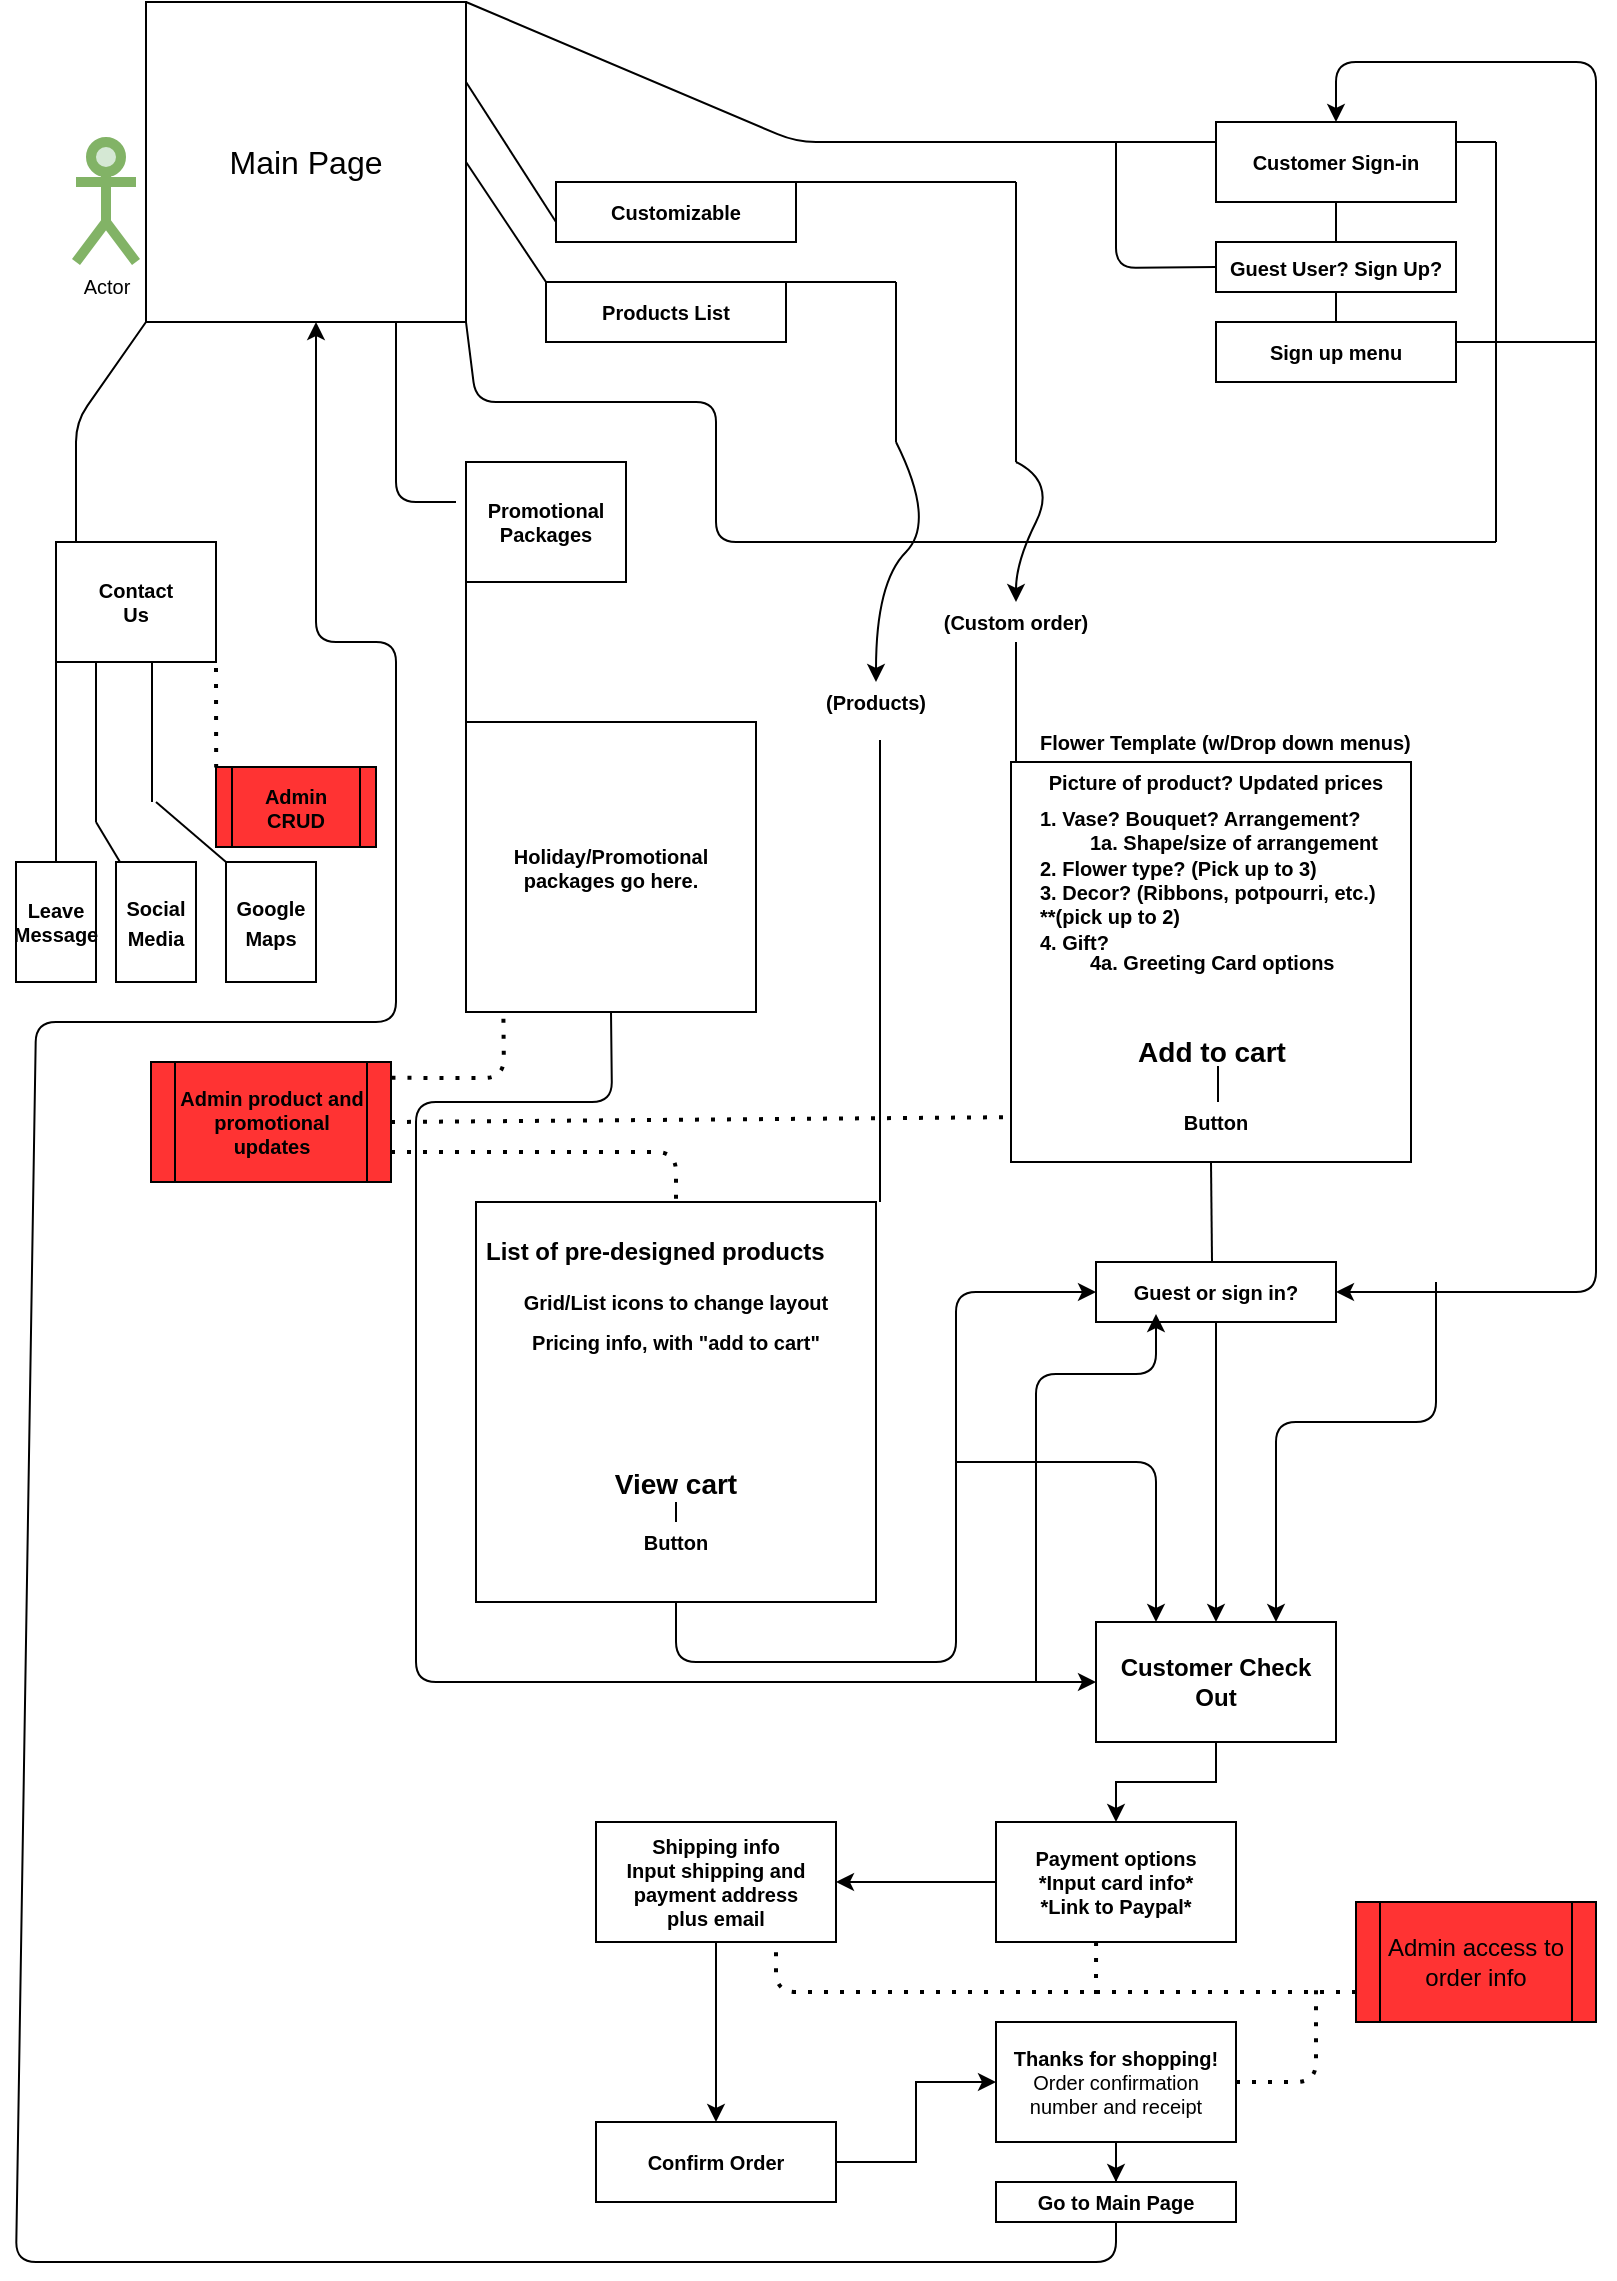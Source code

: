 <mxfile version="13.7.1" type="github">
  <diagram id="3oB5cvlRKmP5zWLQjfKB" name="Page-1">
    <mxGraphModel dx="1488" dy="1874" grid="1" gridSize="10" guides="1" tooltips="1" connect="1" arrows="1" fold="1" page="1" pageScale="1" pageWidth="850" pageHeight="1100" math="0" shadow="0">
      <root>
        <mxCell id="0" />
        <mxCell id="1" parent="0" />
        <mxCell id="XfZwX8Am_cvjFdUcVAED-1" value="&lt;br&gt;&lt;br&gt;&lt;br&gt;&lt;br&gt;&lt;br&gt;&lt;br&gt;&lt;br&gt;" style="whiteSpace=wrap;html=1;aspect=fixed;" parent="1" vertex="1">
          <mxGeometry x="75" y="-70" width="160" height="160" as="geometry" />
        </mxCell>
        <mxCell id="XfZwX8Am_cvjFdUcVAED-4" value="&lt;font size=&quot;1&quot;&gt;&lt;span style=&quot;font-size: 16px&quot;&gt;Main Page&lt;/span&gt;&lt;/font&gt;" style="text;html=1;strokeColor=none;fillColor=none;align=center;verticalAlign=middle;whiteSpace=wrap;rounded=0;fontFamily=Helvetica;fontSize=8;" parent="1" vertex="1">
          <mxGeometry x="100" y="-30" width="110" height="80" as="geometry" />
        </mxCell>
        <mxCell id="XfZwX8Am_cvjFdUcVAED-5" value="" style="endArrow=none;html=1;fontFamily=Helvetica;fontSize=8;entryX=1;entryY=0.25;entryDx=0;entryDy=0;" parent="1" target="XfZwX8Am_cvjFdUcVAED-1" edge="1">
          <mxGeometry width="50" height="50" relative="1" as="geometry">
            <mxPoint x="280" y="40" as="sourcePoint" />
            <mxPoint x="450" y="220" as="targetPoint" />
          </mxGeometry>
        </mxCell>
        <mxCell id="XfZwX8Am_cvjFdUcVAED-6" value="&lt;font size=&quot;1&quot;&gt;&lt;b&gt;Customizable&lt;br&gt;&lt;/b&gt;&lt;/font&gt;" style="rounded=0;whiteSpace=wrap;html=1;fontFamily=Helvetica;fontSize=8;" parent="1" vertex="1">
          <mxGeometry x="280" y="20" width="120" height="30" as="geometry" />
        </mxCell>
        <mxCell id="XfZwX8Am_cvjFdUcVAED-8" value="" style="endArrow=none;html=1;fontFamily=Helvetica;fontSize=8;exitX=1;exitY=0.5;exitDx=0;exitDy=0;entryX=0;entryY=0;entryDx=0;entryDy=0;" parent="1" source="XfZwX8Am_cvjFdUcVAED-1" target="XfZwX8Am_cvjFdUcVAED-9" edge="1">
          <mxGeometry width="50" height="50" relative="1" as="geometry">
            <mxPoint x="400" y="260" as="sourcePoint" />
            <mxPoint x="270" y="80" as="targetPoint" />
            <Array as="points" />
          </mxGeometry>
        </mxCell>
        <mxCell id="XfZwX8Am_cvjFdUcVAED-9" value="&lt;font size=&quot;1&quot;&gt;&lt;b&gt;Products List&lt;br&gt;&lt;/b&gt;&lt;/font&gt;" style="rounded=0;whiteSpace=wrap;html=1;" parent="1" vertex="1">
          <mxGeometry x="275" y="70" width="120" height="30" as="geometry" />
        </mxCell>
        <mxCell id="XfZwX8Am_cvjFdUcVAED-12" value="Actor" style="shape=umlActor;verticalLabelPosition=bottom;verticalAlign=top;html=1;outlineConnect=0;fontFamily=Helvetica;fontSize=10;fillColor=#d5e8d4;strokeColor=#82b366;strokeWidth=5;" parent="1" vertex="1">
          <mxGeometry x="40" width="30" height="60" as="geometry" />
        </mxCell>
        <mxCell id="XfZwX8Am_cvjFdUcVAED-13" value="" style="endArrow=none;html=1;fontFamily=Helvetica;fontSize=10;exitX=0;exitY=1;exitDx=0;exitDy=0;" parent="1" source="XfZwX8Am_cvjFdUcVAED-1" edge="1">
          <mxGeometry width="50" height="50" relative="1" as="geometry">
            <mxPoint x="400" y="250" as="sourcePoint" />
            <mxPoint x="40" y="200" as="targetPoint" />
            <Array as="points">
              <mxPoint x="40" y="140" />
            </Array>
          </mxGeometry>
        </mxCell>
        <mxCell id="XfZwX8Am_cvjFdUcVAED-16" value="" style="rounded=0;whiteSpace=wrap;html=1;strokeWidth=1;fontFamily=Helvetica;fontSize=10;" parent="1" vertex="1">
          <mxGeometry x="30" y="200" width="80" height="60" as="geometry" />
        </mxCell>
        <mxCell id="XfZwX8Am_cvjFdUcVAED-17" value="&lt;b&gt;Contact Us&lt;br&gt;&lt;/b&gt;" style="text;html=1;strokeColor=none;fillColor=none;align=center;verticalAlign=middle;whiteSpace=wrap;rounded=0;fontFamily=Helvetica;fontSize=10;" parent="1" vertex="1">
          <mxGeometry x="50" y="220" width="40" height="20" as="geometry" />
        </mxCell>
        <mxCell id="XfZwX8Am_cvjFdUcVAED-19" value="&lt;b&gt;Promotional&lt;br&gt;Packages&lt;br&gt;&lt;/b&gt;" style="rounded=0;whiteSpace=wrap;html=1;strokeWidth=1;fontFamily=Helvetica;fontSize=10;" parent="1" vertex="1">
          <mxGeometry x="235" y="160" width="80" height="60" as="geometry" />
        </mxCell>
        <mxCell id="XfZwX8Am_cvjFdUcVAED-20" value="" style="endArrow=none;html=1;fontFamily=Helvetica;fontSize=10;entryX=0;entryY=1;entryDx=0;entryDy=0;" parent="1" target="XfZwX8Am_cvjFdUcVAED-16" edge="1">
          <mxGeometry width="50" height="50" relative="1" as="geometry">
            <mxPoint x="30" y="360" as="sourcePoint" />
            <mxPoint x="440" y="240" as="targetPoint" />
          </mxGeometry>
        </mxCell>
        <mxCell id="XfZwX8Am_cvjFdUcVAED-22" value="&lt;b&gt;Leave Message&lt;/b&gt;" style="rounded=0;whiteSpace=wrap;html=1;strokeWidth=1;fontFamily=Helvetica;fontSize=10;direction=south;" parent="1" vertex="1">
          <mxGeometry x="10" y="360" width="40" height="60" as="geometry" />
        </mxCell>
        <mxCell id="XfZwX8Am_cvjFdUcVAED-23" value="" style="endArrow=none;html=1;fontFamily=Helvetica;fontSize=10;entryX=1;entryY=0;entryDx=0;entryDy=0;exitX=0;exitY=0.25;exitDx=0;exitDy=0;" parent="1" source="XfZwX8Am_cvjFdUcVAED-24" target="XfZwX8Am_cvjFdUcVAED-1" edge="1">
          <mxGeometry width="50" height="50" relative="1" as="geometry">
            <mxPoint x="610" y="20" as="sourcePoint" />
            <mxPoint x="440" y="230" as="targetPoint" />
            <Array as="points">
              <mxPoint x="400" />
            </Array>
          </mxGeometry>
        </mxCell>
        <mxCell id="XfZwX8Am_cvjFdUcVAED-24" value="&lt;b&gt;Customer Sign-in&lt;/b&gt;" style="rounded=0;whiteSpace=wrap;html=1;strokeWidth=1;fontFamily=Helvetica;fontSize=10;" parent="1" vertex="1">
          <mxGeometry x="610" y="-10" width="120" height="40" as="geometry" />
        </mxCell>
        <mxCell id="XfZwX8Am_cvjFdUcVAED-25" value="" style="endArrow=none;html=1;fontFamily=Helvetica;fontSize=10;exitX=0.25;exitY=1;exitDx=0;exitDy=0;" parent="1" source="XfZwX8Am_cvjFdUcVAED-16" edge="1">
          <mxGeometry width="50" height="50" relative="1" as="geometry">
            <mxPoint x="390" y="280" as="sourcePoint" />
            <mxPoint x="50" y="340" as="targetPoint" />
          </mxGeometry>
        </mxCell>
        <mxCell id="XfZwX8Am_cvjFdUcVAED-26" value="" style="endArrow=none;html=1;fontFamily=Helvetica;fontSize=10;" parent="1" target="XfZwX8Am_cvjFdUcVAED-27" edge="1">
          <mxGeometry width="50" height="50" relative="1" as="geometry">
            <mxPoint x="50" y="340" as="sourcePoint" />
            <mxPoint x="80" y="340" as="targetPoint" />
          </mxGeometry>
        </mxCell>
        <mxCell id="XfZwX8Am_cvjFdUcVAED-27" value="&lt;font size=&quot;1&quot;&gt;&lt;b&gt;Social Media&lt;/b&gt;&lt;/font&gt;" style="rounded=0;whiteSpace=wrap;html=1;" parent="1" vertex="1">
          <mxGeometry x="60" y="360" width="40" height="60" as="geometry" />
        </mxCell>
        <mxCell id="XfZwX8Am_cvjFdUcVAED-28" value="" style="endArrow=none;dashed=1;html=1;dashPattern=1 3;strokeWidth=2;fontFamily=Helvetica;fontSize=10;exitX=1;exitY=1;exitDx=0;exitDy=0;entryX=0.001;entryY=-0.068;entryDx=0;entryDy=0;entryPerimeter=0;" parent="1" edge="1">
          <mxGeometry width="50" height="50" relative="1" as="geometry">
            <mxPoint x="110" y="263" as="sourcePoint" />
            <mxPoint x="110.08" y="312.78" as="targetPoint" />
          </mxGeometry>
        </mxCell>
        <mxCell id="XfZwX8Am_cvjFdUcVAED-34" value="" style="endArrow=none;html=1;fontFamily=Helvetica;fontSize=10;" parent="1" edge="1">
          <mxGeometry width="50" height="50" relative="1" as="geometry">
            <mxPoint x="78" y="260" as="sourcePoint" />
            <mxPoint x="78" y="330" as="targetPoint" />
          </mxGeometry>
        </mxCell>
        <mxCell id="XfZwX8Am_cvjFdUcVAED-35" value="" style="endArrow=none;html=1;fontFamily=Helvetica;fontSize=10;entryX=0;entryY=0;entryDx=0;entryDy=0;" parent="1" target="XfZwX8Am_cvjFdUcVAED-36" edge="1">
          <mxGeometry width="50" height="50" relative="1" as="geometry">
            <mxPoint x="80" y="330" as="sourcePoint" />
            <mxPoint x="110" y="360" as="targetPoint" />
          </mxGeometry>
        </mxCell>
        <mxCell id="XfZwX8Am_cvjFdUcVAED-36" value="&lt;font size=&quot;1&quot;&gt;&lt;b&gt;Google&lt;br&gt;Maps&lt;br&gt;&lt;/b&gt;&lt;/font&gt;" style="rounded=0;whiteSpace=wrap;html=1;" parent="1" vertex="1">
          <mxGeometry x="115" y="360" width="45" height="60" as="geometry" />
        </mxCell>
        <mxCell id="XfZwX8Am_cvjFdUcVAED-37" value="" style="endArrow=none;html=1;fontFamily=Helvetica;fontSize=10;exitX=0;exitY=1;exitDx=0;exitDy=0;" parent="1" source="XfZwX8Am_cvjFdUcVAED-19" edge="1">
          <mxGeometry width="50" height="50" relative="1" as="geometry">
            <mxPoint x="380" y="200" as="sourcePoint" />
            <mxPoint x="235" y="290" as="targetPoint" />
          </mxGeometry>
        </mxCell>
        <mxCell id="XfZwX8Am_cvjFdUcVAED-38" value="&lt;b&gt;Guest User? Sign Up?&lt;/b&gt;" style="rounded=0;whiteSpace=wrap;html=1;strokeWidth=1;fontFamily=Helvetica;fontSize=10;align=center;" parent="1" vertex="1">
          <mxGeometry x="610" y="50" width="120" height="25" as="geometry" />
        </mxCell>
        <mxCell id="XfZwX8Am_cvjFdUcVAED-39" value="" style="endArrow=none;html=1;fontFamily=Helvetica;fontSize=10;exitX=0;exitY=0.5;exitDx=0;exitDy=0;" parent="1" source="XfZwX8Am_cvjFdUcVAED-38" edge="1">
          <mxGeometry width="50" height="50" relative="1" as="geometry">
            <mxPoint x="600" y="70" as="sourcePoint" />
            <mxPoint x="560" as="targetPoint" />
            <Array as="points">
              <mxPoint x="560" y="63" />
            </Array>
          </mxGeometry>
        </mxCell>
        <mxCell id="XfZwX8Am_cvjFdUcVAED-41" value="" style="endArrow=none;html=1;fontFamily=Helvetica;fontSize=10;entryX=1;entryY=0.25;entryDx=0;entryDy=0;" parent="1" target="XfZwX8Am_cvjFdUcVAED-24" edge="1">
          <mxGeometry width="50" height="50" relative="1" as="geometry">
            <mxPoint x="750" as="sourcePoint" />
            <mxPoint x="430" y="140" as="targetPoint" />
          </mxGeometry>
        </mxCell>
        <mxCell id="XfZwX8Am_cvjFdUcVAED-42" value="" style="endArrow=none;html=1;fontFamily=Helvetica;fontSize=10;" parent="1" edge="1">
          <mxGeometry width="50" height="50" relative="1" as="geometry">
            <mxPoint x="750" y="200" as="sourcePoint" />
            <mxPoint x="750" as="targetPoint" />
          </mxGeometry>
        </mxCell>
        <mxCell id="XfZwX8Am_cvjFdUcVAED-43" value="" style="endArrow=none;html=1;fontFamily=Helvetica;fontSize=10;entryX=1;entryY=0;entryDx=0;entryDy=0;" parent="1" target="XfZwX8Am_cvjFdUcVAED-6" edge="1">
          <mxGeometry width="50" height="50" relative="1" as="geometry">
            <mxPoint x="510" y="20" as="sourcePoint" />
            <mxPoint x="430" y="140" as="targetPoint" />
          </mxGeometry>
        </mxCell>
        <mxCell id="XfZwX8Am_cvjFdUcVAED-44" value="" style="endArrow=none;html=1;fontFamily=Helvetica;fontSize=10;" parent="1" edge="1">
          <mxGeometry width="50" height="50" relative="1" as="geometry">
            <mxPoint x="510" y="140" as="sourcePoint" />
            <mxPoint x="510" y="20" as="targetPoint" />
          </mxGeometry>
        </mxCell>
        <mxCell id="XfZwX8Am_cvjFdUcVAED-46" value="" style="endArrow=none;html=1;fontFamily=Helvetica;fontSize=10;entryX=1;entryY=0;entryDx=0;entryDy=0;" parent="1" target="XfZwX8Am_cvjFdUcVAED-9" edge="1">
          <mxGeometry width="50" height="50" relative="1" as="geometry">
            <mxPoint x="450" y="70" as="sourcePoint" />
            <mxPoint x="430" y="140" as="targetPoint" />
          </mxGeometry>
        </mxCell>
        <mxCell id="XfZwX8Am_cvjFdUcVAED-47" value="" style="endArrow=none;html=1;fontFamily=Helvetica;fontSize=10;" parent="1" edge="1">
          <mxGeometry width="50" height="50" relative="1" as="geometry">
            <mxPoint x="450" y="150" as="sourcePoint" />
            <mxPoint x="450" y="70" as="targetPoint" />
          </mxGeometry>
        </mxCell>
        <mxCell id="XfZwX8Am_cvjFdUcVAED-48" value="" style="endArrow=none;html=1;fontFamily=Helvetica;fontSize=10;exitX=1;exitY=1;exitDx=0;exitDy=0;" parent="1" edge="1" source="XfZwX8Am_cvjFdUcVAED-1">
          <mxGeometry width="50" height="50" relative="1" as="geometry">
            <mxPoint x="340" y="180" as="sourcePoint" />
            <mxPoint x="750" y="200" as="targetPoint" />
            <Array as="points">
              <mxPoint x="240" y="130" />
              <mxPoint x="360" y="130" />
              <mxPoint x="360" y="200" />
            </Array>
          </mxGeometry>
        </mxCell>
        <mxCell id="XfZwX8Am_cvjFdUcVAED-55" value="" style="endArrow=none;html=1;fontFamily=Helvetica;fontSize=10;" parent="1" edge="1">
          <mxGeometry width="50" height="50" relative="1" as="geometry">
            <mxPoint x="510" y="160" as="sourcePoint" />
            <mxPoint x="510" y="140" as="targetPoint" />
          </mxGeometry>
        </mxCell>
        <mxCell id="XfZwX8Am_cvjFdUcVAED-59" value="&lt;font size=&quot;1&quot;&gt;&lt;b&gt;(Custom order)&lt;/b&gt;&lt;/font&gt;" style="text;html=1;strokeColor=none;fillColor=none;align=center;verticalAlign=middle;whiteSpace=wrap;rounded=0;" parent="1" vertex="1">
          <mxGeometry x="440" y="230" width="140" height="20" as="geometry" />
        </mxCell>
        <mxCell id="XfZwX8Am_cvjFdUcVAED-60" value="" style="endArrow=none;html=1;fontFamily=Helvetica;fontSize=10;entryX=0.5;entryY=1;entryDx=0;entryDy=0;" parent="1" target="XfZwX8Am_cvjFdUcVAED-59" edge="1">
          <mxGeometry width="50" height="50" relative="1" as="geometry">
            <mxPoint x="510" y="320" as="sourcePoint" />
            <mxPoint x="430" y="200" as="targetPoint" />
          </mxGeometry>
        </mxCell>
        <mxCell id="XfZwX8Am_cvjFdUcVAED-61" value="" style="curved=1;endArrow=classic;html=1;fontFamily=Helvetica;fontSize=10;entryX=0.5;entryY=0;entryDx=0;entryDy=0;" parent="1" target="XfZwX8Am_cvjFdUcVAED-59" edge="1">
          <mxGeometry width="50" height="50" relative="1" as="geometry">
            <mxPoint x="510" y="160" as="sourcePoint" />
            <mxPoint x="430" y="200" as="targetPoint" />
            <Array as="points">
              <mxPoint x="530" y="170" />
              <mxPoint x="510" y="210" />
            </Array>
          </mxGeometry>
        </mxCell>
        <mxCell id="XfZwX8Am_cvjFdUcVAED-62" value="&lt;b&gt;Holiday/Promotional packages go here.&lt;/b&gt;" style="whiteSpace=wrap;html=1;aspect=fixed;strokeWidth=1;fontFamily=Helvetica;fontSize=10;align=center;" parent="1" vertex="1">
          <mxGeometry x="235" y="290" width="145" height="145" as="geometry" />
        </mxCell>
        <mxCell id="XfZwX8Am_cvjFdUcVAED-64" value="" style="whiteSpace=wrap;html=1;aspect=fixed;strokeWidth=1;fontFamily=Helvetica;fontSize=10;align=left;direction=north;" parent="1" vertex="1">
          <mxGeometry x="507.5" y="310" width="200" height="200" as="geometry" />
        </mxCell>
        <mxCell id="XfZwX8Am_cvjFdUcVAED-66" value="&lt;b&gt;Flower Template (w/Drop down menus)&lt;/b&gt;" style="text;html=1;strokeColor=none;fillColor=none;align=left;verticalAlign=middle;whiteSpace=wrap;rounded=0;fontFamily=Helvetica;fontSize=10;" parent="1" vertex="1">
          <mxGeometry x="520" y="290" width="190" height="20" as="geometry" />
        </mxCell>
        <mxCell id="XfZwX8Am_cvjFdUcVAED-69" value="&lt;b&gt;1. Vase? Bouquet? Arrangement?&lt;/b&gt;" style="text;html=1;strokeColor=none;fillColor=none;align=left;verticalAlign=middle;whiteSpace=wrap;rounded=0;fontFamily=Helvetica;fontSize=10;" parent="1" vertex="1">
          <mxGeometry x="520" y="322.5" width="170" height="30" as="geometry" />
        </mxCell>
        <mxCell id="XfZwX8Am_cvjFdUcVAED-70" value="&lt;b&gt;2. Flower type? (Pick up to 3)&lt;/b&gt;" style="text;html=1;strokeColor=none;fillColor=none;align=left;verticalAlign=middle;whiteSpace=wrap;rounded=0;fontFamily=Helvetica;fontSize=10;" parent="1" vertex="1">
          <mxGeometry x="520" y="352.5" width="170" height="20" as="geometry" />
        </mxCell>
        <mxCell id="XfZwX8Am_cvjFdUcVAED-72" value="&lt;b&gt;Picture of product? Updated prices&lt;/b&gt;" style="text;html=1;strokeColor=none;fillColor=none;align=center;verticalAlign=middle;whiteSpace=wrap;rounded=0;fontFamily=Helvetica;fontSize=10;" parent="1" vertex="1">
          <mxGeometry x="515" y="310" width="190" height="20" as="geometry" />
        </mxCell>
        <mxCell id="XfZwX8Am_cvjFdUcVAED-73" value="3. Decor? (Ribbons, potpourri, etc.)&lt;br&gt;**(pick up to 2)" style="text;html=1;strokeColor=none;fillColor=none;align=left;verticalAlign=middle;whiteSpace=wrap;rounded=0;fontFamily=Helvetica;fontSize=10;fontStyle=1" parent="1" vertex="1">
          <mxGeometry x="520" y="372.5" width="180" height="17.5" as="geometry" />
        </mxCell>
        <mxCell id="XfZwX8Am_cvjFdUcVAED-75" value="&lt;b&gt;1a. Shape/size of arrangement&lt;/b&gt;" style="text;html=1;strokeColor=none;fillColor=none;align=left;verticalAlign=middle;whiteSpace=wrap;rounded=0;fontFamily=Helvetica;fontSize=10;" parent="1" vertex="1">
          <mxGeometry x="545" y="340" width="150" height="20" as="geometry" />
        </mxCell>
        <mxCell id="XfZwX8Am_cvjFdUcVAED-77" value="4. Gift?&amp;nbsp;" style="text;html=1;strokeColor=none;fillColor=none;align=left;verticalAlign=middle;whiteSpace=wrap;rounded=0;fontFamily=Helvetica;fontSize=10;fontStyle=1" parent="1" vertex="1">
          <mxGeometry x="520" y="390" width="50" height="20" as="geometry" />
        </mxCell>
        <mxCell id="XfZwX8Am_cvjFdUcVAED-78" value="4a. Greeting Card options" style="text;html=1;strokeColor=none;fillColor=none;align=left;verticalAlign=middle;whiteSpace=wrap;rounded=0;fontFamily=Helvetica;fontSize=10;fontStyle=1" parent="1" vertex="1">
          <mxGeometry x="545" y="400" width="135" height="20" as="geometry" />
        </mxCell>
        <mxCell id="XfZwX8Am_cvjFdUcVAED-80" value="&lt;span style=&quot;font-size: 14px&quot;&gt;&lt;b&gt;Add to cart&lt;/b&gt;&lt;/span&gt;" style="text;html=1;strokeColor=none;fillColor=none;align=center;verticalAlign=middle;whiteSpace=wrap;rounded=0;fontFamily=Helvetica;fontSize=10;" parent="1" vertex="1">
          <mxGeometry x="527.5" y="450" width="160" height="10" as="geometry" />
        </mxCell>
        <mxCell id="XfZwX8Am_cvjFdUcVAED-83" value="" style="endArrow=none;html=1;fontFamily=Helvetica;fontSize=10;entryX=0;entryY=0.5;entryDx=0;entryDy=0;" parent="1" target="XfZwX8Am_cvjFdUcVAED-64" edge="1">
          <mxGeometry width="50" height="50" relative="1" as="geometry">
            <mxPoint x="608" y="560" as="sourcePoint" />
            <mxPoint x="430" y="400" as="targetPoint" />
          </mxGeometry>
        </mxCell>
        <mxCell id="XfZwX8Am_cvjFdUcVAED-84" value="&lt;b&gt;Guest or sign in?&lt;/b&gt;" style="rounded=0;whiteSpace=wrap;html=1;strokeWidth=1;fontFamily=Helvetica;fontSize=10;align=center;" parent="1" vertex="1">
          <mxGeometry x="550" y="560" width="120" height="30" as="geometry" />
        </mxCell>
        <mxCell id="XfZwX8Am_cvjFdUcVAED-86" value="&lt;b&gt;Sign up menu&lt;/b&gt;" style="rounded=0;whiteSpace=wrap;html=1;strokeWidth=1;fontFamily=Helvetica;fontSize=10;align=center;" parent="1" vertex="1">
          <mxGeometry x="610" y="90" width="120" height="30" as="geometry" />
        </mxCell>
        <mxCell id="XfZwX8Am_cvjFdUcVAED-88" value="" style="endArrow=none;html=1;fontFamily=Helvetica;fontSize=10;entryX=0.5;entryY=1;entryDx=0;entryDy=0;" parent="1" source="XfZwX8Am_cvjFdUcVAED-86" target="XfZwX8Am_cvjFdUcVAED-38" edge="1">
          <mxGeometry width="50" height="50" relative="1" as="geometry">
            <mxPoint x="380" y="200" as="sourcePoint" />
            <mxPoint x="430" y="150" as="targetPoint" />
          </mxGeometry>
        </mxCell>
        <mxCell id="XfZwX8Am_cvjFdUcVAED-90" value="" style="endArrow=none;html=1;fontFamily=Helvetica;fontSize=10;" parent="1" edge="1">
          <mxGeometry width="50" height="50" relative="1" as="geometry">
            <mxPoint x="730" y="100" as="sourcePoint" />
            <mxPoint x="750" y="100" as="targetPoint" />
          </mxGeometry>
        </mxCell>
        <mxCell id="XfZwX8Am_cvjFdUcVAED-91" value="" style="endArrow=classic;startArrow=classic;html=1;fontFamily=Helvetica;fontSize=10;entryX=1;entryY=0.5;entryDx=0;entryDy=0;exitX=0.5;exitY=0;exitDx=0;exitDy=0;" parent="1" source="XfZwX8Am_cvjFdUcVAED-24" target="XfZwX8Am_cvjFdUcVAED-84" edge="1">
          <mxGeometry width="50" height="50" relative="1" as="geometry">
            <mxPoint x="810" y="330" as="sourcePoint" />
            <mxPoint x="420" y="360" as="targetPoint" />
            <Array as="points">
              <mxPoint x="670" y="-40" />
              <mxPoint x="800" y="-40" />
              <mxPoint x="800" y="575" />
            </Array>
          </mxGeometry>
        </mxCell>
        <mxCell id="udJ_2NpAqnhxXUOjHRMT-2" value="" style="endArrow=none;html=1;fontFamily=Helvetica;fontSize=10;" edge="1" parent="1">
          <mxGeometry width="50" height="50" relative="1" as="geometry">
            <mxPoint x="230" y="180" as="sourcePoint" />
            <mxPoint x="200" y="90" as="targetPoint" />
            <Array as="points">
              <mxPoint x="200" y="180" />
            </Array>
          </mxGeometry>
        </mxCell>
        <mxCell id="udJ_2NpAqnhxXUOjHRMT-3" value="" style="curved=1;endArrow=classic;html=1;fontFamily=Helvetica;fontSize=10;" edge="1" parent="1" target="udJ_2NpAqnhxXUOjHRMT-4">
          <mxGeometry width="50" height="50" relative="1" as="geometry">
            <mxPoint x="450" y="150" as="sourcePoint" />
            <mxPoint x="440" y="280" as="targetPoint" />
            <Array as="points">
              <mxPoint x="470" y="190" />
              <mxPoint x="440" y="220" />
            </Array>
          </mxGeometry>
        </mxCell>
        <mxCell id="udJ_2NpAqnhxXUOjHRMT-4" value="&lt;font style=&quot;font-size: 10px&quot;&gt;&lt;b&gt;(Products)&lt;/b&gt;&lt;/font&gt;" style="text;html=1;strokeColor=none;fillColor=none;align=center;verticalAlign=middle;whiteSpace=wrap;rounded=0;" vertex="1" parent="1">
          <mxGeometry x="420" y="270" width="40" height="20" as="geometry" />
        </mxCell>
        <mxCell id="udJ_2NpAqnhxXUOjHRMT-5" value="" style="endArrow=none;html=1;fontFamily=Helvetica;fontSize=10;entryX=0.55;entryY=1.45;entryDx=0;entryDy=0;entryPerimeter=0;" edge="1" parent="1" target="udJ_2NpAqnhxXUOjHRMT-4">
          <mxGeometry width="50" height="50" relative="1" as="geometry">
            <mxPoint x="442" y="530" as="sourcePoint" />
            <mxPoint x="460" y="430" as="targetPoint" />
          </mxGeometry>
        </mxCell>
        <mxCell id="udJ_2NpAqnhxXUOjHRMT-6" value="" style="rounded=0;whiteSpace=wrap;html=1;strokeWidth=1;fontFamily=Helvetica;fontSize=10;align=left;" vertex="1" parent="1">
          <mxGeometry x="240" y="530" width="200" height="200" as="geometry" />
        </mxCell>
        <mxCell id="udJ_2NpAqnhxXUOjHRMT-7" value="&lt;b&gt;&lt;font style=&quot;font-size: 12px&quot;&gt;List of pre-designed products&lt;/font&gt;&lt;/b&gt;" style="text;html=1;strokeColor=none;fillColor=none;align=left;verticalAlign=middle;whiteSpace=wrap;rounded=0;fontFamily=Helvetica;fontSize=10;" vertex="1" parent="1">
          <mxGeometry x="242.5" y="540" width="185" height="30" as="geometry" />
        </mxCell>
        <mxCell id="udJ_2NpAqnhxXUOjHRMT-8" value="&lt;b&gt;Grid/List icons to change layout&lt;/b&gt;" style="text;html=1;strokeColor=none;fillColor=none;align=center;verticalAlign=middle;whiteSpace=wrap;rounded=0;fontFamily=Helvetica;fontSize=10;" vertex="1" parent="1">
          <mxGeometry x="260" y="570" width="160" height="20" as="geometry" />
        </mxCell>
        <mxCell id="udJ_2NpAqnhxXUOjHRMT-10" value="&lt;b&gt;Pricing info, with &quot;add to cart&quot;&lt;/b&gt;" style="text;html=1;strokeColor=none;fillColor=none;align=center;verticalAlign=middle;whiteSpace=wrap;rounded=0;fontFamily=Helvetica;fontSize=10;" vertex="1" parent="1">
          <mxGeometry x="260" y="590" width="160" height="20" as="geometry" />
        </mxCell>
        <mxCell id="udJ_2NpAqnhxXUOjHRMT-11" value="&lt;font style=&quot;font-size: 14px&quot;&gt;View cart&lt;/font&gt;" style="text;html=1;strokeColor=none;fillColor=none;align=center;verticalAlign=middle;whiteSpace=wrap;rounded=0;fontFamily=Helvetica;fontSize=16;fontStyle=1" vertex="1" parent="1">
          <mxGeometry x="260" y="660" width="160" height="20" as="geometry" />
        </mxCell>
        <mxCell id="udJ_2NpAqnhxXUOjHRMT-12" value="Button" style="text;html=1;strokeColor=none;fillColor=none;align=center;verticalAlign=middle;whiteSpace=wrap;rounded=0;fontFamily=Helvetica;fontSize=10;fontStyle=1" vertex="1" parent="1">
          <mxGeometry x="320" y="690" width="40" height="20" as="geometry" />
        </mxCell>
        <mxCell id="udJ_2NpAqnhxXUOjHRMT-13" value="" style="endArrow=none;html=1;fontFamily=Helvetica;fontSize=10;exitX=0.5;exitY=1;exitDx=0;exitDy=0;entryX=0.5;entryY=0;entryDx=0;entryDy=0;" edge="1" parent="1" source="udJ_2NpAqnhxXUOjHRMT-11" target="udJ_2NpAqnhxXUOjHRMT-12">
          <mxGeometry width="50" height="50" relative="1" as="geometry">
            <mxPoint x="400" y="640" as="sourcePoint" />
            <mxPoint x="450" y="590" as="targetPoint" />
          </mxGeometry>
        </mxCell>
        <mxCell id="udJ_2NpAqnhxXUOjHRMT-14" value="" style="endArrow=none;html=1;fontFamily=Helvetica;fontSize=10;" edge="1" parent="1" target="udJ_2NpAqnhxXUOjHRMT-15">
          <mxGeometry width="50" height="50" relative="1" as="geometry">
            <mxPoint x="608" y="480" as="sourcePoint" />
            <mxPoint x="608" y="465" as="targetPoint" />
          </mxGeometry>
        </mxCell>
        <mxCell id="udJ_2NpAqnhxXUOjHRMT-15" value="Button" style="text;html=1;strokeColor=none;fillColor=none;align=center;verticalAlign=middle;whiteSpace=wrap;rounded=0;fontStyle=1;fontSize=10;" vertex="1" parent="1">
          <mxGeometry x="590" y="480" width="40" height="20" as="geometry" />
        </mxCell>
        <mxCell id="udJ_2NpAqnhxXUOjHRMT-17" value="" style="endArrow=none;html=1;fontFamily=Helvetica;fontSize=10;" edge="1" parent="1">
          <mxGeometry width="50" height="50" relative="1" as="geometry">
            <mxPoint x="611" y="480" as="sourcePoint" />
            <mxPoint x="611" y="462" as="targetPoint" />
          </mxGeometry>
        </mxCell>
        <mxCell id="udJ_2NpAqnhxXUOjHRMT-18" value="" style="endArrow=classic;html=1;fontFamily=Helvetica;fontSize=10;entryX=0;entryY=0.5;entryDx=0;entryDy=0;exitX=0.5;exitY=1;exitDx=0;exitDy=0;" edge="1" parent="1" source="udJ_2NpAqnhxXUOjHRMT-6" target="XfZwX8Am_cvjFdUcVAED-84">
          <mxGeometry width="50" height="50" relative="1" as="geometry">
            <mxPoint x="350" y="520" as="sourcePoint" />
            <mxPoint x="400" y="470" as="targetPoint" />
            <Array as="points">
              <mxPoint x="340" y="760" />
              <mxPoint x="480" y="760" />
              <mxPoint x="480" y="640" />
              <mxPoint x="480" y="575" />
            </Array>
          </mxGeometry>
        </mxCell>
        <mxCell id="udJ_2NpAqnhxXUOjHRMT-19" value="" style="endArrow=classic;html=1;fontFamily=Helvetica;fontSize=10;entryX=0.25;entryY=0;entryDx=0;entryDy=0;" edge="1" parent="1" target="udJ_2NpAqnhxXUOjHRMT-21">
          <mxGeometry width="50" height="50" relative="1" as="geometry">
            <mxPoint x="480" y="660" as="sourcePoint" />
            <mxPoint x="580" y="710" as="targetPoint" />
            <Array as="points">
              <mxPoint x="580" y="660" />
            </Array>
          </mxGeometry>
        </mxCell>
        <mxCell id="udJ_2NpAqnhxXUOjHRMT-20" value="" style="endArrow=classic;html=1;fontFamily=Helvetica;fontSize=10;exitX=0.5;exitY=1;exitDx=0;exitDy=0;" edge="1" parent="1" source="XfZwX8Am_cvjFdUcVAED-84" target="udJ_2NpAqnhxXUOjHRMT-21">
          <mxGeometry width="50" height="50" relative="1" as="geometry">
            <mxPoint x="350" y="610" as="sourcePoint" />
            <mxPoint x="610" y="670" as="targetPoint" />
          </mxGeometry>
        </mxCell>
        <mxCell id="udJ_2NpAqnhxXUOjHRMT-36" value="" style="edgeStyle=orthogonalEdgeStyle;rounded=0;orthogonalLoop=1;jettySize=auto;html=1;fontFamily=Helvetica;fontSize=10;" edge="1" parent="1" source="udJ_2NpAqnhxXUOjHRMT-21" target="udJ_2NpAqnhxXUOjHRMT-35">
          <mxGeometry relative="1" as="geometry" />
        </mxCell>
        <mxCell id="udJ_2NpAqnhxXUOjHRMT-21" value="&lt;b&gt;Customer Check Out&lt;/b&gt;" style="rounded=0;whiteSpace=wrap;html=1;" vertex="1" parent="1">
          <mxGeometry x="550" y="740" width="120" height="60" as="geometry" />
        </mxCell>
        <mxCell id="udJ_2NpAqnhxXUOjHRMT-22" value="" style="endArrow=classic;html=1;fontFamily=Helvetica;fontSize=10;entryX=0.75;entryY=0;entryDx=0;entryDy=0;" edge="1" parent="1">
          <mxGeometry width="50" height="50" relative="1" as="geometry">
            <mxPoint x="720" y="570" as="sourcePoint" />
            <mxPoint x="640" y="740" as="targetPoint" />
            <Array as="points">
              <mxPoint x="720" y="640" />
              <mxPoint x="640" y="640" />
            </Array>
          </mxGeometry>
        </mxCell>
        <mxCell id="udJ_2NpAqnhxXUOjHRMT-26" value="&lt;b&gt;Admin CRUD&lt;/b&gt;" style="shape=process;whiteSpace=wrap;html=1;backgroundOutline=1;strokeWidth=1;fontFamily=Helvetica;fontSize=10;align=center;fillColor=#FF3333;" vertex="1" parent="1">
          <mxGeometry x="110" y="312.5" width="80" height="40" as="geometry" />
        </mxCell>
        <mxCell id="udJ_2NpAqnhxXUOjHRMT-27" value="&lt;font size=&quot;1&quot;&gt;&lt;b&gt;Admin product and promotional updates&lt;/b&gt;&lt;/font&gt;" style="shape=process;whiteSpace=wrap;html=1;backgroundOutline=1;strokeWidth=1;fillColor=#FF3333;fontFamily=Helvetica;fontSize=10;align=center;" vertex="1" parent="1">
          <mxGeometry x="77.5" y="460" width="120" height="60" as="geometry" />
        </mxCell>
        <mxCell id="udJ_2NpAqnhxXUOjHRMT-28" value="" style="endArrow=none;dashed=1;html=1;dashPattern=1 3;strokeWidth=2;fontFamily=Helvetica;fontSize=10;exitX=1.002;exitY=0.132;exitDx=0;exitDy=0;entryX=0.129;entryY=1.018;entryDx=0;entryDy=0;entryPerimeter=0;exitPerimeter=0;" edge="1" parent="1" source="udJ_2NpAqnhxXUOjHRMT-27" target="XfZwX8Am_cvjFdUcVAED-62">
          <mxGeometry width="50" height="50" relative="1" as="geometry">
            <mxPoint x="270" y="430" as="sourcePoint" />
            <mxPoint x="270" y="475" as="targetPoint" />
            <Array as="points">
              <mxPoint x="254" y="468" />
            </Array>
          </mxGeometry>
        </mxCell>
        <mxCell id="udJ_2NpAqnhxXUOjHRMT-29" value="" style="endArrow=none;dashed=1;html=1;dashPattern=1 3;strokeWidth=2;fontFamily=Helvetica;fontSize=10;exitX=1;exitY=0.5;exitDx=0;exitDy=0;entryX=0.112;entryY=-0.007;entryDx=0;entryDy=0;entryPerimeter=0;" edge="1" parent="1" source="udJ_2NpAqnhxXUOjHRMT-27" target="XfZwX8Am_cvjFdUcVAED-64">
          <mxGeometry width="50" height="50" relative="1" as="geometry">
            <mxPoint x="270" y="430" as="sourcePoint" />
            <mxPoint x="320" y="380" as="targetPoint" />
          </mxGeometry>
        </mxCell>
        <mxCell id="udJ_2NpAqnhxXUOjHRMT-30" value="" style="endArrow=none;dashed=1;html=1;dashPattern=1 3;strokeWidth=2;fontFamily=Helvetica;fontSize=10;exitX=1;exitY=0.75;exitDx=0;exitDy=0;entryX=0.5;entryY=0;entryDx=0;entryDy=0;" edge="1" parent="1" source="udJ_2NpAqnhxXUOjHRMT-27" target="udJ_2NpAqnhxXUOjHRMT-6">
          <mxGeometry width="50" height="50" relative="1" as="geometry">
            <mxPoint x="270" y="430" as="sourcePoint" />
            <mxPoint x="320" y="380" as="targetPoint" />
            <Array as="points">
              <mxPoint x="340" y="505" />
            </Array>
          </mxGeometry>
        </mxCell>
        <mxCell id="udJ_2NpAqnhxXUOjHRMT-31" value="" style="endArrow=classic;html=1;fontFamily=Helvetica;fontSize=10;exitX=0.5;exitY=1;exitDx=0;exitDy=0;entryX=0;entryY=0.5;entryDx=0;entryDy=0;" edge="1" parent="1" source="XfZwX8Am_cvjFdUcVAED-62" target="udJ_2NpAqnhxXUOjHRMT-21">
          <mxGeometry width="50" height="50" relative="1" as="geometry">
            <mxPoint x="210" y="520" as="sourcePoint" />
            <mxPoint x="470" y="770" as="targetPoint" />
            <Array as="points">
              <mxPoint x="308" y="480" />
              <mxPoint x="210" y="480" />
              <mxPoint x="210" y="770" />
            </Array>
          </mxGeometry>
        </mxCell>
        <mxCell id="udJ_2NpAqnhxXUOjHRMT-32" value="" style="endArrow=classic;html=1;fontFamily=Helvetica;fontSize=10;entryX=0.25;entryY=1;entryDx=0;entryDy=0;" edge="1" parent="1">
          <mxGeometry width="50" height="50" relative="1" as="geometry">
            <mxPoint x="520" y="770" as="sourcePoint" />
            <mxPoint x="580" y="586" as="targetPoint" />
            <Array as="points">
              <mxPoint x="520" y="616" />
              <mxPoint x="580" y="616" />
            </Array>
          </mxGeometry>
        </mxCell>
        <mxCell id="udJ_2NpAqnhxXUOjHRMT-33" value="" style="endArrow=none;html=1;fontFamily=Helvetica;fontSize=10;" edge="1" parent="1">
          <mxGeometry width="50" height="50" relative="1" as="geometry">
            <mxPoint x="750" y="100" as="sourcePoint" />
            <mxPoint x="800" y="100" as="targetPoint" />
          </mxGeometry>
        </mxCell>
        <mxCell id="udJ_2NpAqnhxXUOjHRMT-34" value="" style="endArrow=none;html=1;fontFamily=Helvetica;fontSize=10;entryX=0.5;entryY=1;entryDx=0;entryDy=0;" edge="1" parent="1" target="XfZwX8Am_cvjFdUcVAED-24">
          <mxGeometry width="50" height="50" relative="1" as="geometry">
            <mxPoint x="670" y="50" as="sourcePoint" />
            <mxPoint x="500" y="140" as="targetPoint" />
          </mxGeometry>
        </mxCell>
        <mxCell id="udJ_2NpAqnhxXUOjHRMT-38" value="" style="edgeStyle=orthogonalEdgeStyle;rounded=0;orthogonalLoop=1;jettySize=auto;html=1;fontFamily=Helvetica;fontSize=10;" edge="1" parent="1" source="udJ_2NpAqnhxXUOjHRMT-35" target="udJ_2NpAqnhxXUOjHRMT-37">
          <mxGeometry relative="1" as="geometry" />
        </mxCell>
        <mxCell id="udJ_2NpAqnhxXUOjHRMT-35" value="&lt;b&gt;Payment options&lt;br&gt;*Input card info*&lt;br&gt;*Link to Paypal*&lt;br&gt;&lt;/b&gt;" style="rounded=0;whiteSpace=wrap;html=1;strokeWidth=1;fontFamily=Helvetica;fontSize=10;align=center;" vertex="1" parent="1">
          <mxGeometry x="500" y="840" width="120" height="60" as="geometry" />
        </mxCell>
        <mxCell id="udJ_2NpAqnhxXUOjHRMT-40" value="" style="edgeStyle=orthogonalEdgeStyle;rounded=0;orthogonalLoop=1;jettySize=auto;html=1;fontFamily=Helvetica;fontSize=10;" edge="1" parent="1" source="udJ_2NpAqnhxXUOjHRMT-37" target="udJ_2NpAqnhxXUOjHRMT-39">
          <mxGeometry relative="1" as="geometry" />
        </mxCell>
        <mxCell id="udJ_2NpAqnhxXUOjHRMT-37" value="&lt;b&gt;Shipping info&lt;br&gt;Input shipping and payment address&lt;br&gt;plus email&lt;br&gt;&lt;/b&gt;" style="whiteSpace=wrap;html=1;rounded=0;fontSize=10;strokeWidth=1;" vertex="1" parent="1">
          <mxGeometry x="300" y="840" width="120" height="60" as="geometry" />
        </mxCell>
        <mxCell id="udJ_2NpAqnhxXUOjHRMT-42" value="" style="edgeStyle=orthogonalEdgeStyle;rounded=0;orthogonalLoop=1;jettySize=auto;html=1;fontFamily=Helvetica;fontSize=10;" edge="1" parent="1" source="udJ_2NpAqnhxXUOjHRMT-39" target="udJ_2NpAqnhxXUOjHRMT-41">
          <mxGeometry relative="1" as="geometry" />
        </mxCell>
        <mxCell id="udJ_2NpAqnhxXUOjHRMT-39" value="&lt;b&gt;Confirm Order&lt;/b&gt;" style="whiteSpace=wrap;html=1;rounded=0;fontSize=10;strokeWidth=1;" vertex="1" parent="1">
          <mxGeometry x="300" y="990" width="120" height="40" as="geometry" />
        </mxCell>
        <mxCell id="udJ_2NpAqnhxXUOjHRMT-48" value="" style="edgeStyle=orthogonalEdgeStyle;rounded=0;orthogonalLoop=1;jettySize=auto;html=1;fontFamily=Helvetica;fontSize=10;" edge="1" parent="1" source="udJ_2NpAqnhxXUOjHRMT-41" target="udJ_2NpAqnhxXUOjHRMT-47">
          <mxGeometry relative="1" as="geometry" />
        </mxCell>
        <mxCell id="udJ_2NpAqnhxXUOjHRMT-41" value="&lt;b&gt;Thanks for shopping!&lt;/b&gt;&lt;br&gt;Order confirmation number and receipt" style="whiteSpace=wrap;html=1;rounded=0;fontSize=10;strokeWidth=1;" vertex="1" parent="1">
          <mxGeometry x="500" y="940" width="120" height="60" as="geometry" />
        </mxCell>
        <mxCell id="udJ_2NpAqnhxXUOjHRMT-45" value="" style="endArrow=classic;html=1;fontFamily=Helvetica;fontSize=10;" edge="1" parent="1">
          <mxGeometry width="50" height="50" relative="1" as="geometry">
            <mxPoint x="560" y="1040" as="sourcePoint" />
            <mxPoint x="160" y="90" as="targetPoint" />
            <Array as="points">
              <mxPoint x="560" y="1060" />
              <mxPoint x="10" y="1060" />
              <mxPoint x="20" y="440" />
              <mxPoint x="200" y="440" />
              <mxPoint x="200" y="250" />
              <mxPoint x="160" y="250" />
            </Array>
          </mxGeometry>
        </mxCell>
        <mxCell id="udJ_2NpAqnhxXUOjHRMT-47" value="&lt;b&gt;Go to Main Page&lt;/b&gt;" style="whiteSpace=wrap;html=1;rounded=0;fontSize=10;strokeWidth=1;" vertex="1" parent="1">
          <mxGeometry x="500" y="1020" width="120" height="20" as="geometry" />
        </mxCell>
        <mxCell id="udJ_2NpAqnhxXUOjHRMT-49" value="&lt;span style=&quot;font-size: 12px&quot;&gt;Admin access to order info&lt;/span&gt;" style="shape=process;whiteSpace=wrap;html=1;backgroundOutline=1;strokeWidth=1;fillColor=#FF3333;fontFamily=Helvetica;fontSize=10;align=center;" vertex="1" parent="1">
          <mxGeometry x="680" y="880" width="120" height="60" as="geometry" />
        </mxCell>
        <mxCell id="udJ_2NpAqnhxXUOjHRMT-50" value="" style="endArrow=none;dashed=1;html=1;dashPattern=1 3;strokeWidth=2;fontFamily=Helvetica;fontSize=10;exitX=0;exitY=0.75;exitDx=0;exitDy=0;" edge="1" parent="1" source="udJ_2NpAqnhxXUOjHRMT-49">
          <mxGeometry width="50" height="50" relative="1" as="geometry">
            <mxPoint x="510" y="840" as="sourcePoint" />
            <mxPoint x="390" y="900" as="targetPoint" />
            <Array as="points">
              <mxPoint x="390" y="925" />
            </Array>
          </mxGeometry>
        </mxCell>
        <mxCell id="udJ_2NpAqnhxXUOjHRMT-51" value="" style="endArrow=none;dashed=1;html=1;dashPattern=1 3;strokeWidth=2;fontFamily=Helvetica;fontSize=10;entryX=0.417;entryY=0.998;entryDx=0;entryDy=0;entryPerimeter=0;" edge="1" parent="1">
          <mxGeometry width="50" height="50" relative="1" as="geometry">
            <mxPoint x="550" y="926" as="sourcePoint" />
            <mxPoint x="550.04" y="895.88" as="targetPoint" />
          </mxGeometry>
        </mxCell>
        <mxCell id="udJ_2NpAqnhxXUOjHRMT-52" value="" style="endArrow=none;dashed=1;html=1;dashPattern=1 3;strokeWidth=2;fontFamily=Helvetica;fontSize=10;" edge="1" parent="1">
          <mxGeometry width="50" height="50" relative="1" as="geometry">
            <mxPoint x="620" y="970" as="sourcePoint" />
            <mxPoint x="660" y="920" as="targetPoint" />
            <Array as="points">
              <mxPoint x="660" y="970" />
            </Array>
          </mxGeometry>
        </mxCell>
      </root>
    </mxGraphModel>
  </diagram>
</mxfile>
